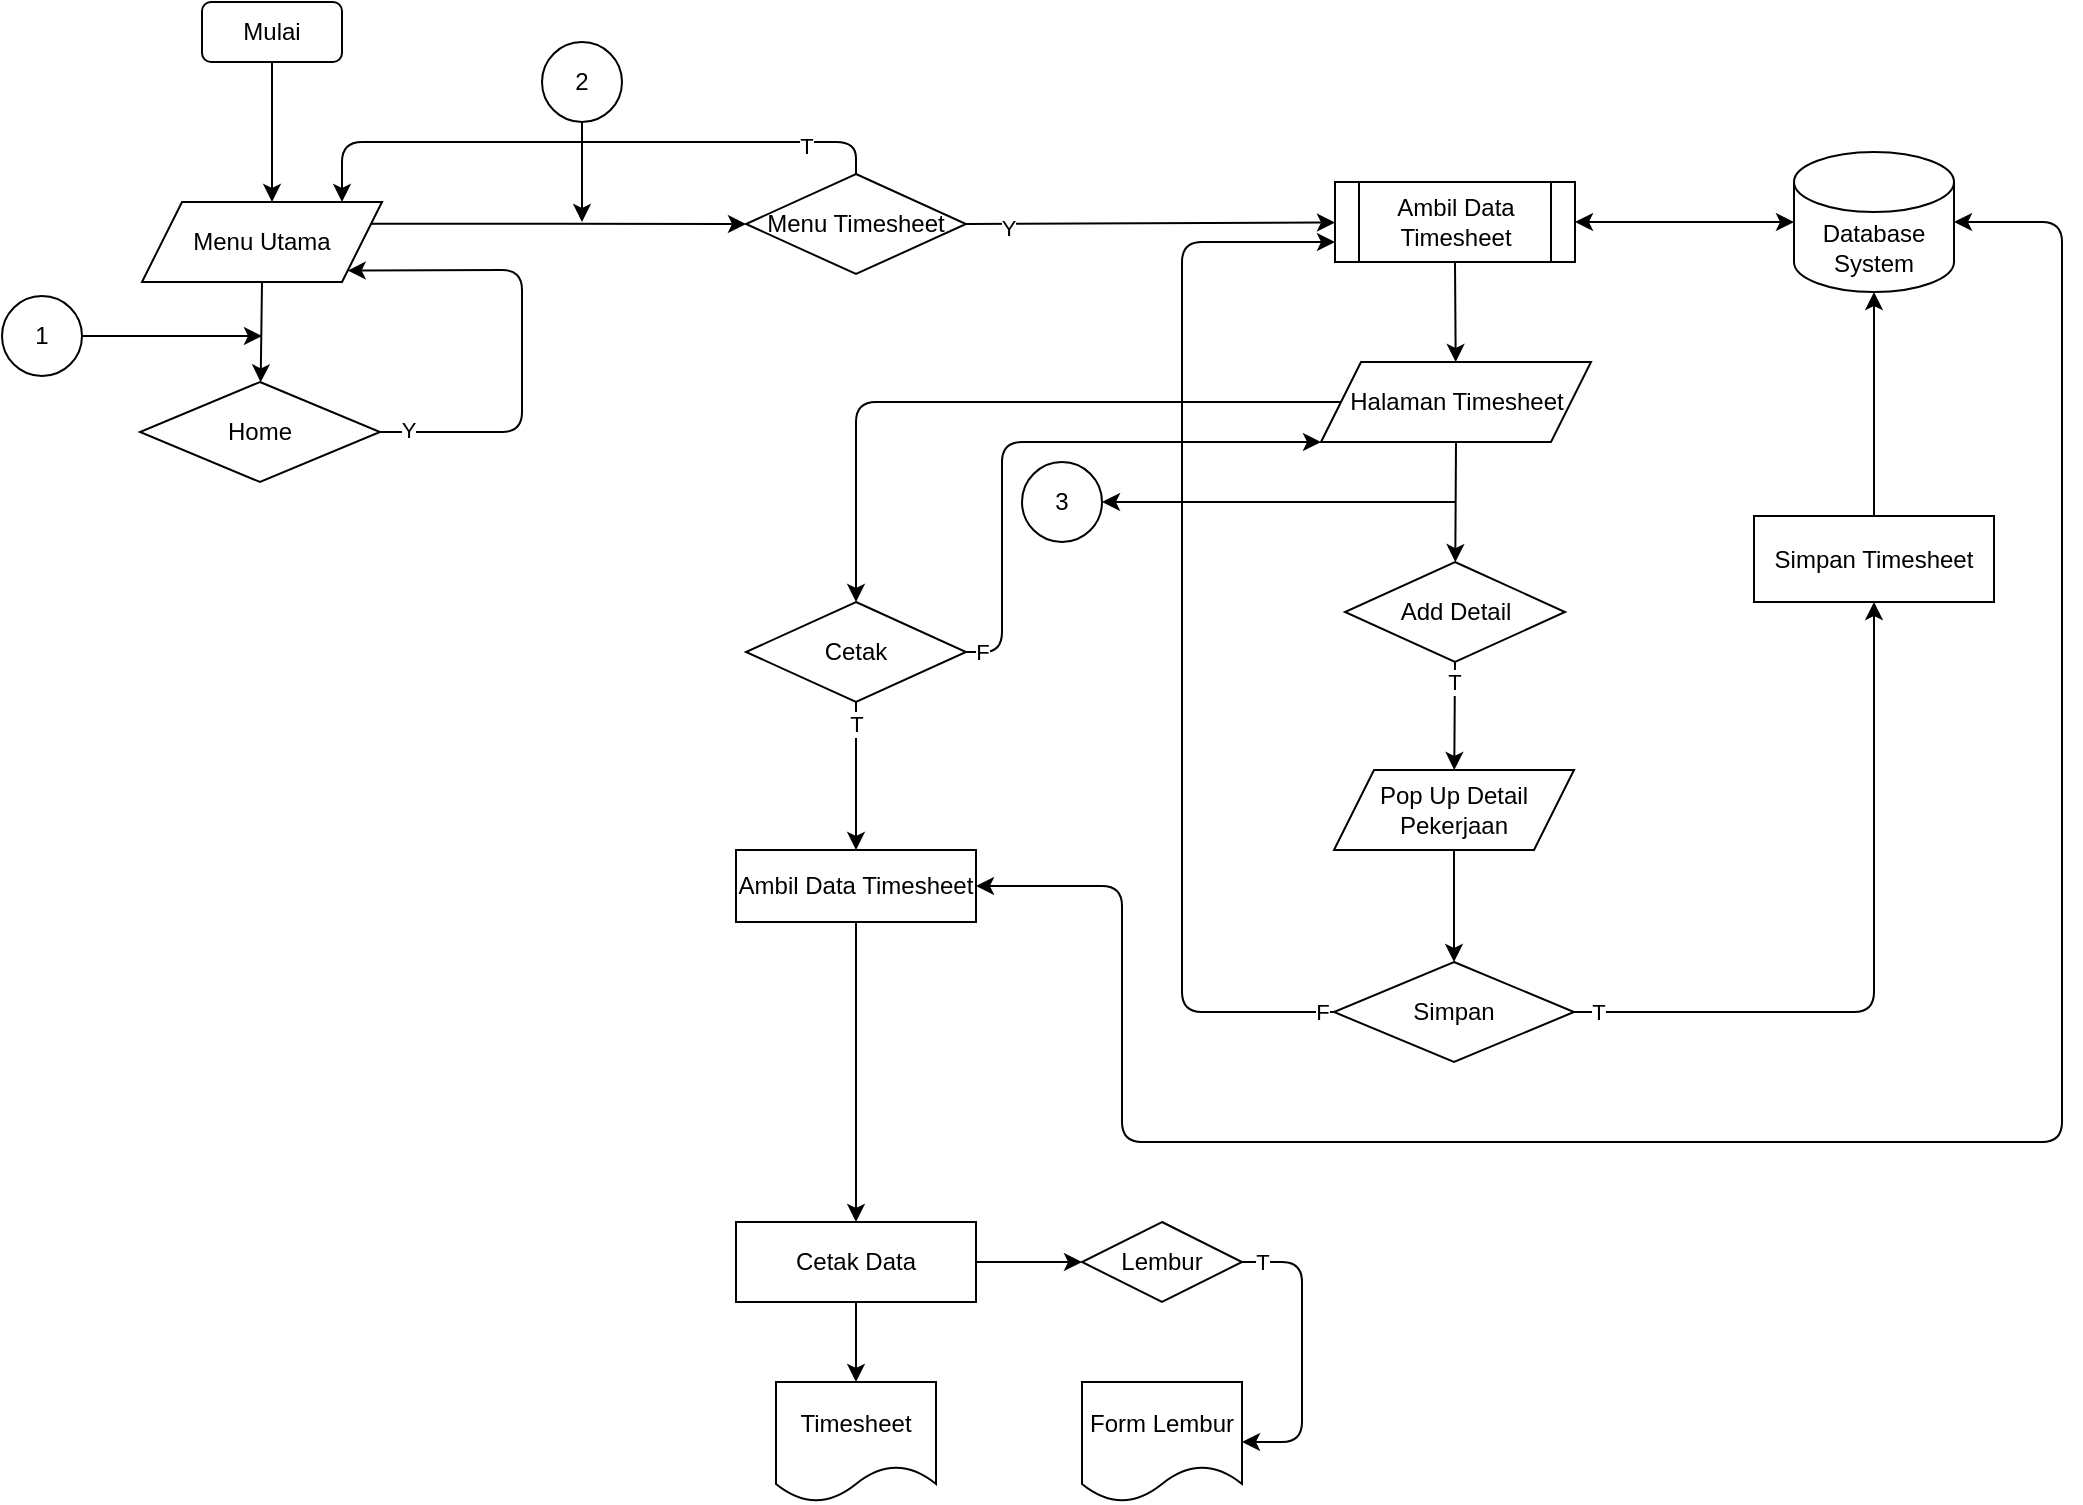 <mxfile version="13.9.2" type="github">
  <diagram id="HHxKFfwdLsCeLlObY0tx" name="Page-1">
    <mxGraphModel dx="1344" dy="687" grid="1" gridSize="10" guides="1" tooltips="1" connect="1" arrows="1" fold="1" page="1" pageScale="1" pageWidth="1654" pageHeight="1169" math="0" shadow="0">
      <root>
        <mxCell id="0" />
        <mxCell id="1" parent="0" />
        <mxCell id="po81cwR4hUowYtx83xnZ-3" value="Mulai" style="rounded=1;whiteSpace=wrap;html=1;fillColor=#FFFFFF;" parent="1" vertex="1">
          <mxGeometry x="130" y="60" width="70" height="30" as="geometry" />
        </mxCell>
        <mxCell id="po81cwR4hUowYtx83xnZ-4" value="" style="endArrow=classic;html=1;exitX=0.5;exitY=1;exitDx=0;exitDy=0;" parent="1" source="po81cwR4hUowYtx83xnZ-3" edge="1">
          <mxGeometry width="50" height="50" relative="1" as="geometry">
            <mxPoint x="450" y="330" as="sourcePoint" />
            <mxPoint x="165" y="160" as="targetPoint" />
          </mxGeometry>
        </mxCell>
        <mxCell id="po81cwR4hUowYtx83xnZ-18" style="edgeStyle=orthogonalEdgeStyle;rounded=0;orthogonalLoop=1;jettySize=auto;html=1;exitX=1;exitY=0.25;exitDx=0;exitDy=0;entryX=0;entryY=0.5;entryDx=0;entryDy=0;" parent="1" source="po81cwR4hUowYtx83xnZ-5" target="po81cwR4hUowYtx83xnZ-19" edge="1">
          <mxGeometry relative="1" as="geometry">
            <mxPoint x="360" y="171" as="targetPoint" />
          </mxGeometry>
        </mxCell>
        <mxCell id="po81cwR4hUowYtx83xnZ-5" value="Menu Utama" style="shape=parallelogram;perimeter=parallelogramPerimeter;whiteSpace=wrap;html=1;fixedSize=1;fillColor=#FFFFFF;" parent="1" vertex="1">
          <mxGeometry x="100" y="160" width="120" height="40" as="geometry" />
        </mxCell>
        <mxCell id="po81cwR4hUowYtx83xnZ-7" value="Home" style="rhombus;whiteSpace=wrap;html=1;fillColor=#FFFFFF;" parent="1" vertex="1">
          <mxGeometry x="99" y="250" width="120" height="50" as="geometry" />
        </mxCell>
        <mxCell id="po81cwR4hUowYtx83xnZ-10" value="" style="endArrow=classic;html=1;entryX=1;entryY=1;entryDx=0;entryDy=0;exitX=1;exitY=0.5;exitDx=0;exitDy=0;" parent="1" source="po81cwR4hUowYtx83xnZ-7" target="po81cwR4hUowYtx83xnZ-5" edge="1">
          <mxGeometry width="50" height="50" relative="1" as="geometry">
            <mxPoint x="160" y="320" as="sourcePoint" />
            <mxPoint x="210" y="270" as="targetPoint" />
            <Array as="points">
              <mxPoint x="290" y="275" />
              <mxPoint x="290" y="194" />
            </Array>
          </mxGeometry>
        </mxCell>
        <mxCell id="po81cwR4hUowYtx83xnZ-11" value="Y" style="edgeLabel;html=1;align=center;verticalAlign=middle;resizable=0;points=[];" parent="po81cwR4hUowYtx83xnZ-10" vertex="1" connectable="0">
          <mxGeometry x="-0.885" y="1" relative="1" as="geometry">
            <mxPoint as="offset" />
          </mxGeometry>
        </mxCell>
        <mxCell id="po81cwR4hUowYtx83xnZ-13" value="" style="endArrow=classic;html=1;exitX=0.5;exitY=1;exitDx=0;exitDy=0;" parent="1" source="po81cwR4hUowYtx83xnZ-5" target="po81cwR4hUowYtx83xnZ-7" edge="1">
          <mxGeometry width="50" height="50" relative="1" as="geometry">
            <mxPoint x="160" y="320" as="sourcePoint" />
            <mxPoint x="210" y="270" as="targetPoint" />
          </mxGeometry>
        </mxCell>
        <mxCell id="po81cwR4hUowYtx83xnZ-16" style="edgeStyle=orthogonalEdgeStyle;rounded=0;orthogonalLoop=1;jettySize=auto;html=1;exitX=1;exitY=0.5;exitDx=0;exitDy=0;" parent="1" source="po81cwR4hUowYtx83xnZ-14" edge="1">
          <mxGeometry relative="1" as="geometry">
            <mxPoint x="160" y="227" as="targetPoint" />
          </mxGeometry>
        </mxCell>
        <mxCell id="po81cwR4hUowYtx83xnZ-14" value="1" style="ellipse;whiteSpace=wrap;html=1;aspect=fixed;fillColor=#FFFFFF;" parent="1" vertex="1">
          <mxGeometry x="30" y="207" width="40" height="40" as="geometry" />
        </mxCell>
        <mxCell id="po81cwR4hUowYtx83xnZ-19" value="Menu Timesheet" style="rhombus;whiteSpace=wrap;html=1;fillColor=#FFFFFF;" parent="1" vertex="1">
          <mxGeometry x="402" y="146" width="110" height="50" as="geometry" />
        </mxCell>
        <mxCell id="po81cwR4hUowYtx83xnZ-20" value="" style="endArrow=classic;html=1;exitX=1;exitY=0.5;exitDx=0;exitDy=0;" parent="1" source="po81cwR4hUowYtx83xnZ-19" target="po81cwR4hUowYtx83xnZ-23" edge="1">
          <mxGeometry width="50" height="50" relative="1" as="geometry">
            <mxPoint x="412" y="270" as="sourcePoint" />
            <mxPoint x="457" y="250" as="targetPoint" />
          </mxGeometry>
        </mxCell>
        <mxCell id="76g0bi6EwYsv52sHI3iT-1" value="Y" style="edgeLabel;html=1;align=center;verticalAlign=middle;resizable=0;points=[];" vertex="1" connectable="0" parent="po81cwR4hUowYtx83xnZ-20">
          <mxGeometry x="-0.778" y="-2" relative="1" as="geometry">
            <mxPoint as="offset" />
          </mxGeometry>
        </mxCell>
        <mxCell id="po81cwR4hUowYtx83xnZ-21" value="Halaman Timesheet" style="shape=parallelogram;perimeter=parallelogramPerimeter;whiteSpace=wrap;html=1;fixedSize=1;fillColor=#FFFFFF;" parent="1" vertex="1">
          <mxGeometry x="689.5" y="240" width="135" height="40" as="geometry" />
        </mxCell>
        <mxCell id="po81cwR4hUowYtx83xnZ-22" value="Database System" style="shape=cylinder3;whiteSpace=wrap;html=1;boundedLbl=1;backgroundOutline=1;size=15;fillColor=#FFFFFF;" parent="1" vertex="1">
          <mxGeometry x="926" y="135" width="80" height="70" as="geometry" />
        </mxCell>
        <mxCell id="po81cwR4hUowYtx83xnZ-23" value="Ambil Data Timesheet" style="shape=process;whiteSpace=wrap;html=1;backgroundOutline=1;fillColor=#FFFFFF;" parent="1" vertex="1">
          <mxGeometry x="696.5" y="150" width="120" height="40" as="geometry" />
        </mxCell>
        <mxCell id="po81cwR4hUowYtx83xnZ-24" value="" style="endArrow=classic;html=1;exitX=0.5;exitY=1;exitDx=0;exitDy=0;" parent="1" source="po81cwR4hUowYtx83xnZ-23" target="po81cwR4hUowYtx83xnZ-21" edge="1">
          <mxGeometry width="50" height="50" relative="1" as="geometry">
            <mxPoint x="758" y="200" as="sourcePoint" />
            <mxPoint x="753.98" y="330" as="targetPoint" />
          </mxGeometry>
        </mxCell>
        <mxCell id="po81cwR4hUowYtx83xnZ-25" value="" style="endArrow=classic;startArrow=classic;html=1;exitX=1;exitY=0.5;exitDx=0;exitDy=0;entryX=0;entryY=0.5;entryDx=0;entryDy=0;entryPerimeter=0;" parent="1" source="po81cwR4hUowYtx83xnZ-23" target="po81cwR4hUowYtx83xnZ-22" edge="1">
          <mxGeometry width="50" height="50" relative="1" as="geometry">
            <mxPoint x="822" y="210" as="sourcePoint" />
            <mxPoint x="872" y="160" as="targetPoint" />
          </mxGeometry>
        </mxCell>
        <mxCell id="po81cwR4hUowYtx83xnZ-27" value="" style="endArrow=classic;html=1;exitX=0.5;exitY=1;exitDx=0;exitDy=0;" parent="1" source="po81cwR4hUowYtx83xnZ-21" target="po81cwR4hUowYtx83xnZ-28" edge="1">
          <mxGeometry width="50" height="50" relative="1" as="geometry">
            <mxPoint x="822" y="210" as="sourcePoint" />
            <mxPoint x="757" y="340" as="targetPoint" />
          </mxGeometry>
        </mxCell>
        <mxCell id="po81cwR4hUowYtx83xnZ-28" value="Add Detail" style="rhombus;whiteSpace=wrap;html=1;fillColor=#FFFFFF;" parent="1" vertex="1">
          <mxGeometry x="701.5" y="340" width="110" height="50" as="geometry" />
        </mxCell>
        <mxCell id="po81cwR4hUowYtx83xnZ-29" value="Pop Up Detail Pekerjaan" style="shape=parallelogram;perimeter=parallelogramPerimeter;whiteSpace=wrap;html=1;fixedSize=1;fillColor=#FFFFFF;" parent="1" vertex="1">
          <mxGeometry x="696" y="444" width="120" height="40" as="geometry" />
        </mxCell>
        <mxCell id="po81cwR4hUowYtx83xnZ-30" value="T" style="endArrow=classic;html=1;exitX=0.5;exitY=1;exitDx=0;exitDy=0;" parent="1" source="po81cwR4hUowYtx83xnZ-28" target="po81cwR4hUowYtx83xnZ-29" edge="1">
          <mxGeometry x="-0.63" width="50" height="50" relative="1" as="geometry">
            <mxPoint x="752" y="450" as="sourcePoint" />
            <mxPoint x="756" y="440" as="targetPoint" />
            <mxPoint as="offset" />
          </mxGeometry>
        </mxCell>
        <mxCell id="po81cwR4hUowYtx83xnZ-32" value="Simpan" style="rhombus;whiteSpace=wrap;html=1;fillColor=#FFFFFF;" parent="1" vertex="1">
          <mxGeometry x="696" y="540" width="120" height="50" as="geometry" />
        </mxCell>
        <mxCell id="po81cwR4hUowYtx83xnZ-33" value="" style="endArrow=classic;html=1;exitX=1;exitY=0.5;exitDx=0;exitDy=0;entryX=0.5;entryY=1;entryDx=0;entryDy=0;" parent="1" source="po81cwR4hUowYtx83xnZ-32" target="po81cwR4hUowYtx83xnZ-36" edge="1">
          <mxGeometry width="50" height="50" relative="1" as="geometry">
            <mxPoint x="822" y="400" as="sourcePoint" />
            <mxPoint x="1002" y="360" as="targetPoint" />
            <Array as="points">
              <mxPoint x="966" y="565" />
            </Array>
          </mxGeometry>
        </mxCell>
        <mxCell id="po81cwR4hUowYtx83xnZ-34" value="T" style="edgeLabel;html=1;align=center;verticalAlign=middle;resizable=0;points=[];" parent="po81cwR4hUowYtx83xnZ-33" vertex="1" connectable="0">
          <mxGeometry x="-0.913" y="-2" relative="1" as="geometry">
            <mxPoint x="-4.17" y="-2" as="offset" />
          </mxGeometry>
        </mxCell>
        <mxCell id="po81cwR4hUowYtx83xnZ-36" value="Simpan Timesheet" style="rounded=0;whiteSpace=wrap;html=1;fillColor=#FFFFFF;" parent="1" vertex="1">
          <mxGeometry x="906" y="317" width="120" height="43" as="geometry" />
        </mxCell>
        <mxCell id="po81cwR4hUowYtx83xnZ-37" value="" style="endArrow=classic;html=1;entryX=0.5;entryY=1;entryDx=0;entryDy=0;entryPerimeter=0;" parent="1" source="po81cwR4hUowYtx83xnZ-36" target="po81cwR4hUowYtx83xnZ-22" edge="1">
          <mxGeometry width="50" height="50" relative="1" as="geometry">
            <mxPoint x="966" y="317" as="sourcePoint" />
            <mxPoint x="836" y="350" as="targetPoint" />
          </mxGeometry>
        </mxCell>
        <mxCell id="po81cwR4hUowYtx83xnZ-38" value="" style="endArrow=classic;html=1;exitX=0;exitY=0.5;exitDx=0;exitDy=0;entryX=0;entryY=0.75;entryDx=0;entryDy=0;" parent="1" source="po81cwR4hUowYtx83xnZ-32" target="po81cwR4hUowYtx83xnZ-23" edge="1">
          <mxGeometry width="50" height="50" relative="1" as="geometry">
            <mxPoint x="780" y="400" as="sourcePoint" />
            <mxPoint x="830" y="350" as="targetPoint" />
            <Array as="points">
              <mxPoint x="620" y="565" />
              <mxPoint x="620" y="180" />
            </Array>
          </mxGeometry>
        </mxCell>
        <mxCell id="po81cwR4hUowYtx83xnZ-39" value="F" style="edgeLabel;html=1;align=center;verticalAlign=middle;resizable=0;points=[];" parent="po81cwR4hUowYtx83xnZ-38" vertex="1" connectable="0">
          <mxGeometry x="-0.945" relative="1" as="geometry">
            <mxPoint x="8.5" as="offset" />
          </mxGeometry>
        </mxCell>
        <mxCell id="po81cwR4hUowYtx83xnZ-40" value="" style="endArrow=classic;html=1;exitX=0.5;exitY=1;exitDx=0;exitDy=0;" parent="1" source="po81cwR4hUowYtx83xnZ-29" target="po81cwR4hUowYtx83xnZ-32" edge="1">
          <mxGeometry width="50" height="50" relative="1" as="geometry">
            <mxPoint x="770" y="580" as="sourcePoint" />
            <mxPoint x="820" y="530" as="targetPoint" />
          </mxGeometry>
        </mxCell>
        <mxCell id="po81cwR4hUowYtx83xnZ-41" value="2" style="ellipse;whiteSpace=wrap;html=1;aspect=fixed;fillColor=#FFFFFF;" parent="1" vertex="1">
          <mxGeometry x="300" y="80" width="40" height="40" as="geometry" />
        </mxCell>
        <mxCell id="po81cwR4hUowYtx83xnZ-42" value="" style="endArrow=classic;html=1;" parent="1" source="po81cwR4hUowYtx83xnZ-41" edge="1">
          <mxGeometry width="50" height="50" relative="1" as="geometry">
            <mxPoint x="320" y="120" as="sourcePoint" />
            <mxPoint x="320" y="170" as="targetPoint" />
          </mxGeometry>
        </mxCell>
        <mxCell id="po81cwR4hUowYtx83xnZ-44" value="Cetak" style="rhombus;whiteSpace=wrap;html=1;fillColor=#FFFFFF;" parent="1" vertex="1">
          <mxGeometry x="402" y="360" width="110" height="50" as="geometry" />
        </mxCell>
        <mxCell id="po81cwR4hUowYtx83xnZ-45" value="" style="endArrow=classic;html=1;exitX=0;exitY=0.5;exitDx=0;exitDy=0;entryX=0.5;entryY=0;entryDx=0;entryDy=0;" parent="1" source="po81cwR4hUowYtx83xnZ-21" target="po81cwR4hUowYtx83xnZ-44" edge="1">
          <mxGeometry width="50" height="50" relative="1" as="geometry">
            <mxPoint x="640" y="450" as="sourcePoint" />
            <mxPoint x="690" y="400" as="targetPoint" />
            <Array as="points">
              <mxPoint x="457" y="260" />
            </Array>
          </mxGeometry>
        </mxCell>
        <mxCell id="po81cwR4hUowYtx83xnZ-46" value="" style="endArrow=classic;html=1;entryX=1;entryY=0.5;entryDx=0;entryDy=0;" parent="1" target="po81cwR4hUowYtx83xnZ-47" edge="1">
          <mxGeometry width="50" height="50" relative="1" as="geometry">
            <mxPoint x="757" y="310" as="sourcePoint" />
            <mxPoint x="587" y="310" as="targetPoint" />
          </mxGeometry>
        </mxCell>
        <mxCell id="po81cwR4hUowYtx83xnZ-47" value="3" style="ellipse;whiteSpace=wrap;html=1;aspect=fixed;fillColor=#FFFFFF;" parent="1" vertex="1">
          <mxGeometry x="540" y="290" width="40" height="40" as="geometry" />
        </mxCell>
        <mxCell id="po81cwR4hUowYtx83xnZ-48" value="F" style="endArrow=classic;html=1;exitX=1;exitY=0.5;exitDx=0;exitDy=0;entryX=0;entryY=1;entryDx=0;entryDy=0;" parent="1" source="po81cwR4hUowYtx83xnZ-44" target="po81cwR4hUowYtx83xnZ-21" edge="1">
          <mxGeometry x="-0.943" width="50" height="50" relative="1" as="geometry">
            <mxPoint x="640" y="450" as="sourcePoint" />
            <mxPoint x="530" y="270" as="targetPoint" />
            <Array as="points">
              <mxPoint x="530" y="385" />
              <mxPoint x="530" y="280" />
            </Array>
            <mxPoint as="offset" />
          </mxGeometry>
        </mxCell>
        <mxCell id="po81cwR4hUowYtx83xnZ-49" value="Ambil Data Timesheet" style="rounded=0;whiteSpace=wrap;html=1;fillColor=#FFFFFF;" parent="1" vertex="1">
          <mxGeometry x="397" y="484" width="120" height="36" as="geometry" />
        </mxCell>
        <mxCell id="po81cwR4hUowYtx83xnZ-50" value="" style="endArrow=classic;html=1;exitX=0.5;exitY=1;exitDx=0;exitDy=0;" parent="1" source="po81cwR4hUowYtx83xnZ-44" target="po81cwR4hUowYtx83xnZ-49" edge="1">
          <mxGeometry width="50" height="50" relative="1" as="geometry">
            <mxPoint x="640" y="450" as="sourcePoint" />
            <mxPoint x="690" y="400" as="targetPoint" />
          </mxGeometry>
        </mxCell>
        <mxCell id="po81cwR4hUowYtx83xnZ-67" value="T" style="edgeLabel;html=1;align=center;verticalAlign=middle;resizable=0;points=[];" parent="po81cwR4hUowYtx83xnZ-50" vertex="1" connectable="0">
          <mxGeometry x="-0.451" y="2" relative="1" as="geometry">
            <mxPoint x="-2" y="-10" as="offset" />
          </mxGeometry>
        </mxCell>
        <mxCell id="po81cwR4hUowYtx83xnZ-53" value="" style="endArrow=classic;startArrow=classic;html=1;exitX=1;exitY=0.5;exitDx=0;exitDy=0;entryX=1;entryY=0.5;entryDx=0;entryDy=0;entryPerimeter=0;" parent="1" source="po81cwR4hUowYtx83xnZ-49" target="po81cwR4hUowYtx83xnZ-22" edge="1">
          <mxGeometry width="50" height="50" relative="1" as="geometry">
            <mxPoint x="640" y="450" as="sourcePoint" />
            <mxPoint x="1070" y="630" as="targetPoint" />
            <Array as="points">
              <mxPoint x="590" y="502" />
              <mxPoint x="590" y="630" />
              <mxPoint x="1060" y="630" />
              <mxPoint x="1060" y="170" />
            </Array>
          </mxGeometry>
        </mxCell>
        <mxCell id="po81cwR4hUowYtx83xnZ-55" value="" style="endArrow=classic;html=1;exitX=0.5;exitY=1;exitDx=0;exitDy=0;" parent="1" source="po81cwR4hUowYtx83xnZ-49" edge="1">
          <mxGeometry width="50" height="50" relative="1" as="geometry">
            <mxPoint x="457" y="560" as="sourcePoint" />
            <mxPoint x="457" y="670" as="targetPoint" />
          </mxGeometry>
        </mxCell>
        <mxCell id="po81cwR4hUowYtx83xnZ-56" value="Cetak Data" style="rounded=0;whiteSpace=wrap;html=1;fillColor=#FFFFFF;" parent="1" vertex="1">
          <mxGeometry x="397" y="670" width="120" height="40" as="geometry" />
        </mxCell>
        <mxCell id="po81cwR4hUowYtx83xnZ-60" value="Lembur" style="rhombus;whiteSpace=wrap;html=1;fillColor=#FFFFFF;" parent="1" vertex="1">
          <mxGeometry x="570" y="670" width="80" height="40" as="geometry" />
        </mxCell>
        <mxCell id="po81cwR4hUowYtx83xnZ-61" value="" style="endArrow=classic;html=1;exitX=1;exitY=0.5;exitDx=0;exitDy=0;entryX=0;entryY=0.5;entryDx=0;entryDy=0;" parent="1" source="po81cwR4hUowYtx83xnZ-56" target="po81cwR4hUowYtx83xnZ-60" edge="1">
          <mxGeometry width="50" height="50" relative="1" as="geometry">
            <mxPoint x="640" y="570" as="sourcePoint" />
            <mxPoint x="690" y="520" as="targetPoint" />
          </mxGeometry>
        </mxCell>
        <mxCell id="po81cwR4hUowYtx83xnZ-63" value="Form Lembur" style="shape=document;whiteSpace=wrap;html=1;boundedLbl=1;fillColor=#FFFFFF;" parent="1" vertex="1">
          <mxGeometry x="570" y="750" width="80" height="60" as="geometry" />
        </mxCell>
        <mxCell id="po81cwR4hUowYtx83xnZ-64" value="Timesheet" style="shape=document;whiteSpace=wrap;html=1;boundedLbl=1;fillColor=#FFFFFF;" parent="1" vertex="1">
          <mxGeometry x="417" y="750" width="80" height="60" as="geometry" />
        </mxCell>
        <mxCell id="po81cwR4hUowYtx83xnZ-65" value="T" style="endArrow=classic;html=1;exitX=1;exitY=0.5;exitDx=0;exitDy=0;entryX=1;entryY=0.5;entryDx=0;entryDy=0;" parent="1" source="po81cwR4hUowYtx83xnZ-60" target="po81cwR4hUowYtx83xnZ-63" edge="1">
          <mxGeometry x="-0.867" width="50" height="50" relative="1" as="geometry">
            <mxPoint x="640" y="570" as="sourcePoint" />
            <mxPoint x="720" y="690" as="targetPoint" />
            <Array as="points">
              <mxPoint x="680" y="690" />
              <mxPoint x="680" y="780" />
            </Array>
            <mxPoint as="offset" />
          </mxGeometry>
        </mxCell>
        <mxCell id="po81cwR4hUowYtx83xnZ-66" value="" style="endArrow=classic;html=1;exitX=0.5;exitY=1;exitDx=0;exitDy=0;" parent="1" source="po81cwR4hUowYtx83xnZ-56" target="po81cwR4hUowYtx83xnZ-64" edge="1">
          <mxGeometry width="50" height="50" relative="1" as="geometry">
            <mxPoint x="640" y="570" as="sourcePoint" />
            <mxPoint x="690" y="520" as="targetPoint" />
          </mxGeometry>
        </mxCell>
        <mxCell id="76g0bi6EwYsv52sHI3iT-2" value="" style="endArrow=classic;html=1;exitX=0.5;exitY=0;exitDx=0;exitDy=0;" edge="1" parent="1" source="po81cwR4hUowYtx83xnZ-19">
          <mxGeometry width="50" height="50" relative="1" as="geometry">
            <mxPoint x="540" y="280" as="sourcePoint" />
            <mxPoint x="200" y="160" as="targetPoint" />
            <Array as="points">
              <mxPoint x="457" y="130" />
              <mxPoint x="200" y="130" />
            </Array>
          </mxGeometry>
        </mxCell>
        <mxCell id="76g0bi6EwYsv52sHI3iT-3" value="T" style="edgeLabel;html=1;align=center;verticalAlign=middle;resizable=0;points=[];" vertex="1" connectable="0" parent="76g0bi6EwYsv52sHI3iT-2">
          <mxGeometry x="-0.733" y="2" relative="1" as="geometry">
            <mxPoint x="-1" as="offset" />
          </mxGeometry>
        </mxCell>
      </root>
    </mxGraphModel>
  </diagram>
</mxfile>
